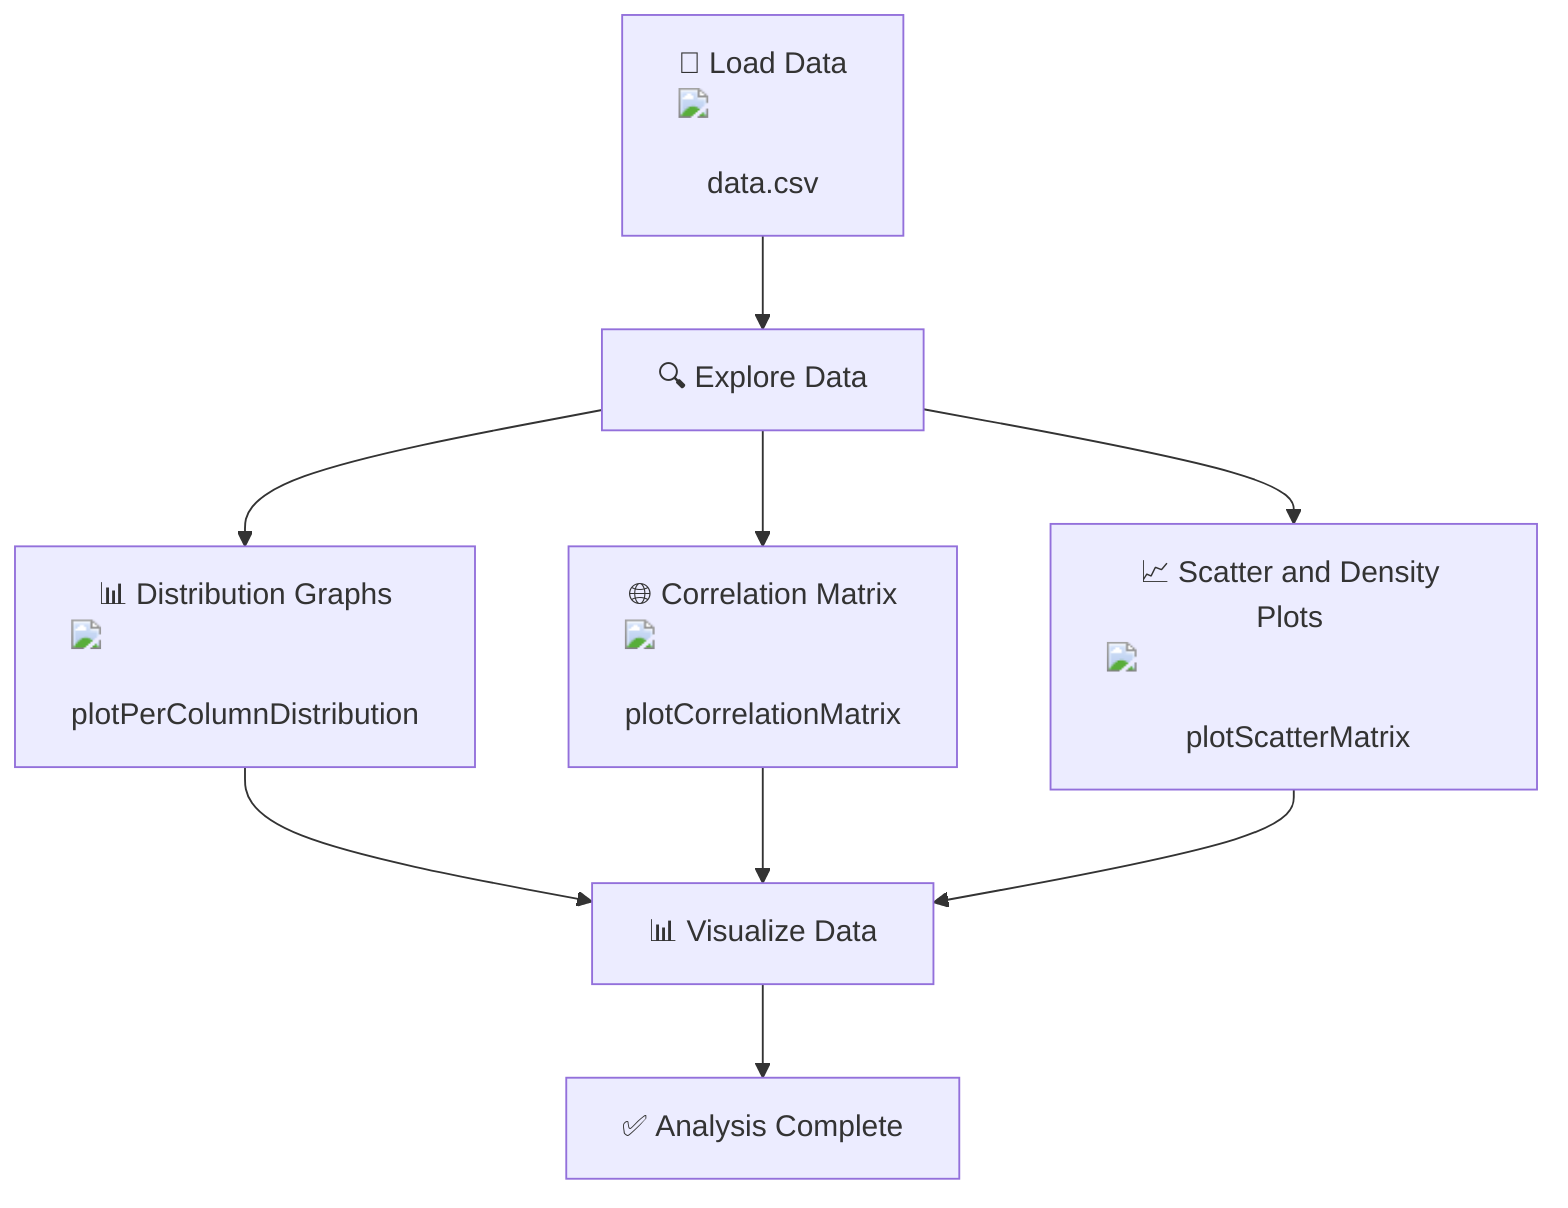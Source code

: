 graph TD;
    A["📂 Load Data <img src='file.svg' /> <br/> data.csv"] --> B["🔍 Explore Data"];
    B --> C["📊 Distribution Graphs <img src='hist_template.svg' /> <br/> plotPerColumnDistribution"];
    B --> D["🌐 Correlation Matrix <img src='boxplot_template.svg' /> <br/> plotCorrelationMatrix"];
    B --> E["📈 Scatter and Density Plots <img src='scatter_plot_template.svg' /> <br/> plotScatterMatrix"];
    C --> F["📊 Visualize Data"];
    D --> F;
    E --> F;
    F --> G["✅ Analysis Complete"];